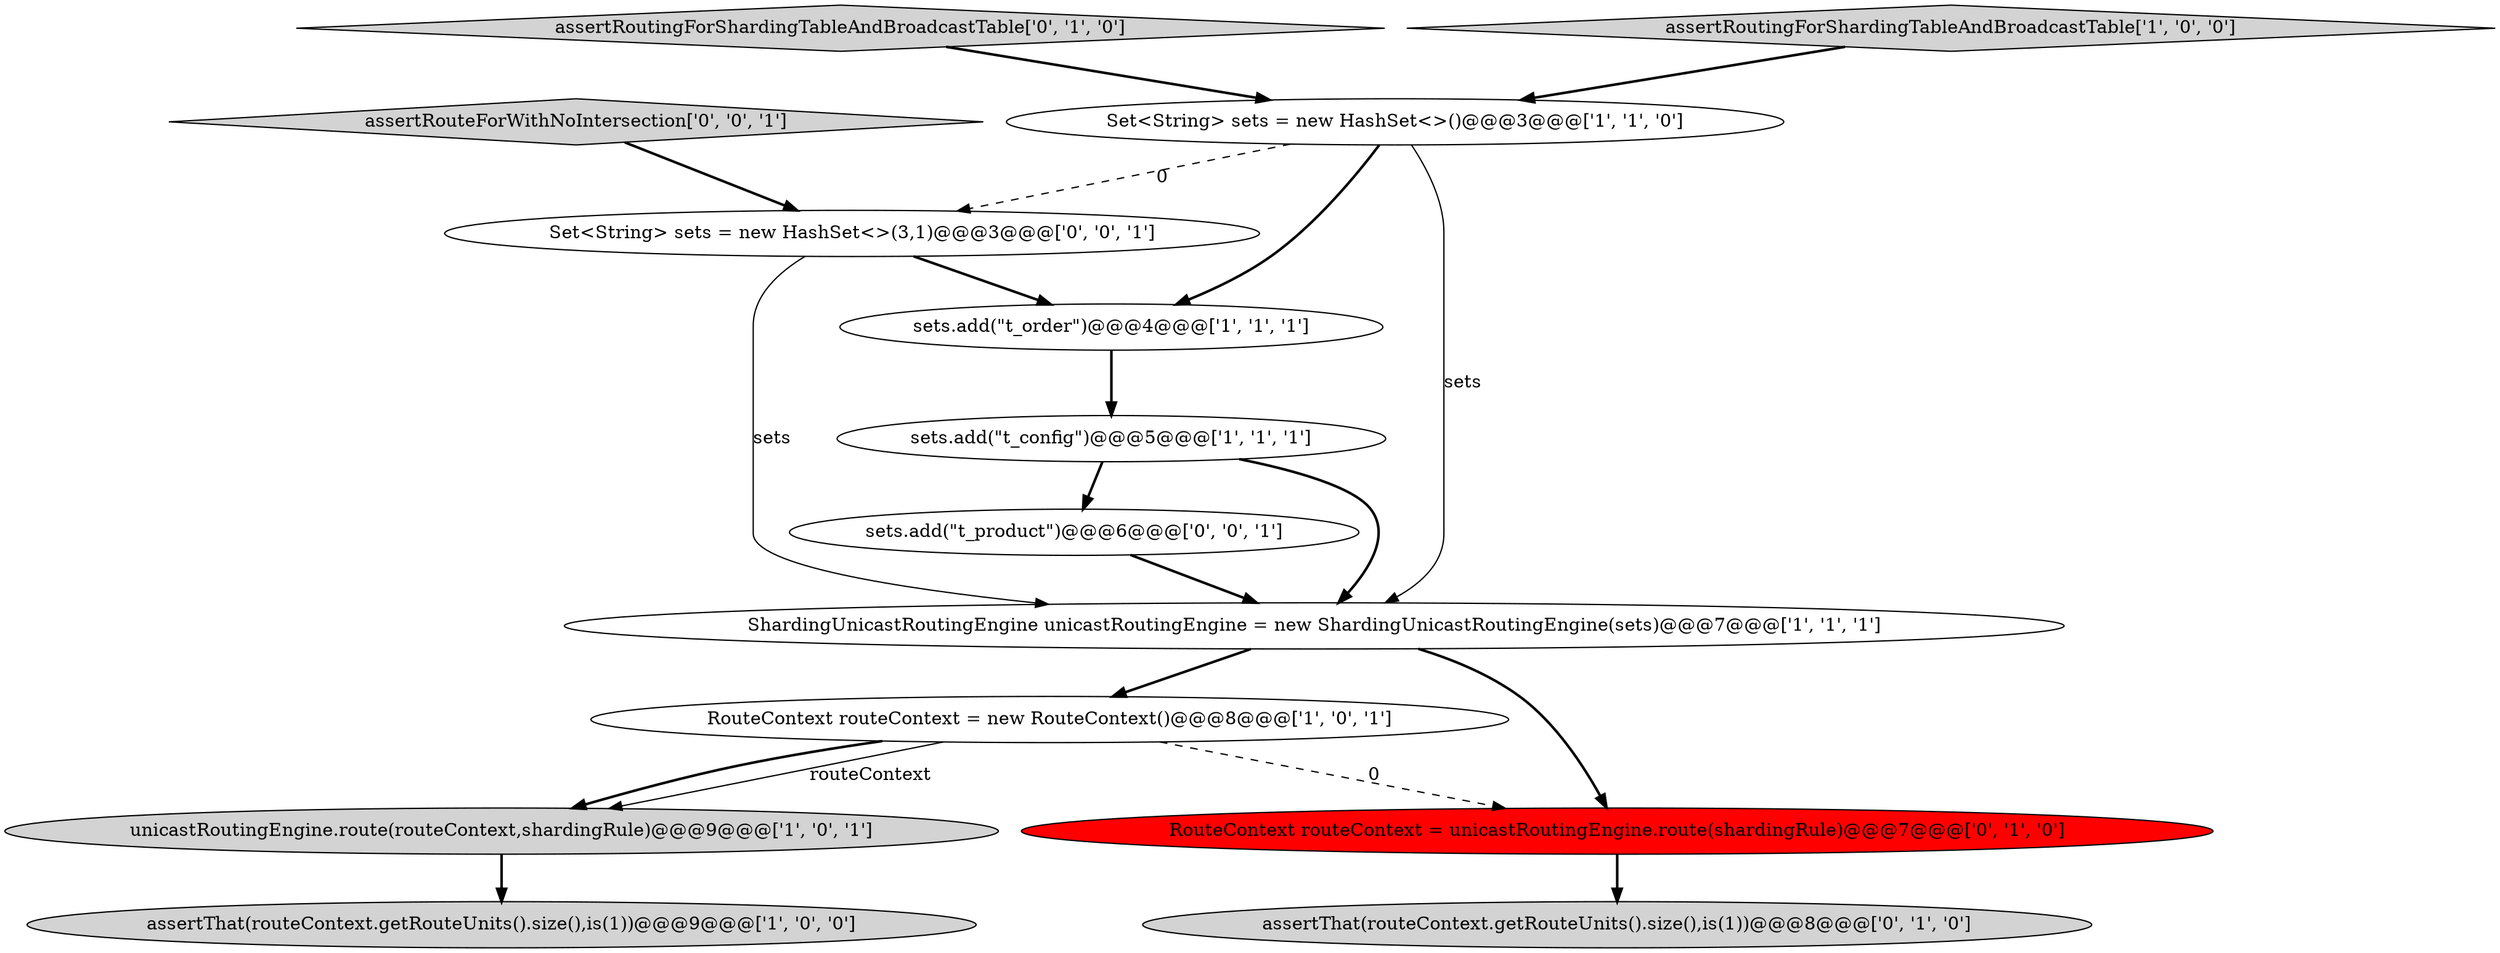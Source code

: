 digraph {
4 [style = filled, label = "unicastRoutingEngine.route(routeContext,shardingRule)@@@9@@@['1', '0', '1']", fillcolor = lightgray, shape = ellipse image = "AAA0AAABBB1BBB"];
2 [style = filled, label = "sets.add(\"t_config\")@@@5@@@['1', '1', '1']", fillcolor = white, shape = ellipse image = "AAA0AAABBB1BBB"];
9 [style = filled, label = "assertThat(routeContext.getRouteUnits().size(),is(1))@@@8@@@['0', '1', '0']", fillcolor = lightgray, shape = ellipse image = "AAA0AAABBB2BBB"];
7 [style = filled, label = "sets.add(\"t_order\")@@@4@@@['1', '1', '1']", fillcolor = white, shape = ellipse image = "AAA0AAABBB1BBB"];
8 [style = filled, label = "assertRoutingForShardingTableAndBroadcastTable['0', '1', '0']", fillcolor = lightgray, shape = diamond image = "AAA0AAABBB2BBB"];
11 [style = filled, label = "sets.add(\"t_product\")@@@6@@@['0', '0', '1']", fillcolor = white, shape = ellipse image = "AAA0AAABBB3BBB"];
6 [style = filled, label = "Set<String> sets = new HashSet<>()@@@3@@@['1', '1', '0']", fillcolor = white, shape = ellipse image = "AAA0AAABBB1BBB"];
1 [style = filled, label = "ShardingUnicastRoutingEngine unicastRoutingEngine = new ShardingUnicastRoutingEngine(sets)@@@7@@@['1', '1', '1']", fillcolor = white, shape = ellipse image = "AAA0AAABBB1BBB"];
0 [style = filled, label = "assertRoutingForShardingTableAndBroadcastTable['1', '0', '0']", fillcolor = lightgray, shape = diamond image = "AAA0AAABBB1BBB"];
10 [style = filled, label = "RouteContext routeContext = unicastRoutingEngine.route(shardingRule)@@@7@@@['0', '1', '0']", fillcolor = red, shape = ellipse image = "AAA1AAABBB2BBB"];
12 [style = filled, label = "Set<String> sets = new HashSet<>(3,1)@@@3@@@['0', '0', '1']", fillcolor = white, shape = ellipse image = "AAA0AAABBB3BBB"];
5 [style = filled, label = "assertThat(routeContext.getRouteUnits().size(),is(1))@@@9@@@['1', '0', '0']", fillcolor = lightgray, shape = ellipse image = "AAA0AAABBB1BBB"];
13 [style = filled, label = "assertRouteForWithNoIntersection['0', '0', '1']", fillcolor = lightgray, shape = diamond image = "AAA0AAABBB3BBB"];
3 [style = filled, label = "RouteContext routeContext = new RouteContext()@@@8@@@['1', '0', '1']", fillcolor = white, shape = ellipse image = "AAA0AAABBB1BBB"];
1->3 [style = bold, label=""];
6->1 [style = solid, label="sets"];
12->7 [style = bold, label=""];
10->9 [style = bold, label=""];
8->6 [style = bold, label=""];
3->4 [style = solid, label="routeContext"];
13->12 [style = bold, label=""];
3->10 [style = dashed, label="0"];
6->7 [style = bold, label=""];
1->10 [style = bold, label=""];
0->6 [style = bold, label=""];
3->4 [style = bold, label=""];
7->2 [style = bold, label=""];
2->1 [style = bold, label=""];
4->5 [style = bold, label=""];
2->11 [style = bold, label=""];
11->1 [style = bold, label=""];
12->1 [style = solid, label="sets"];
6->12 [style = dashed, label="0"];
}
